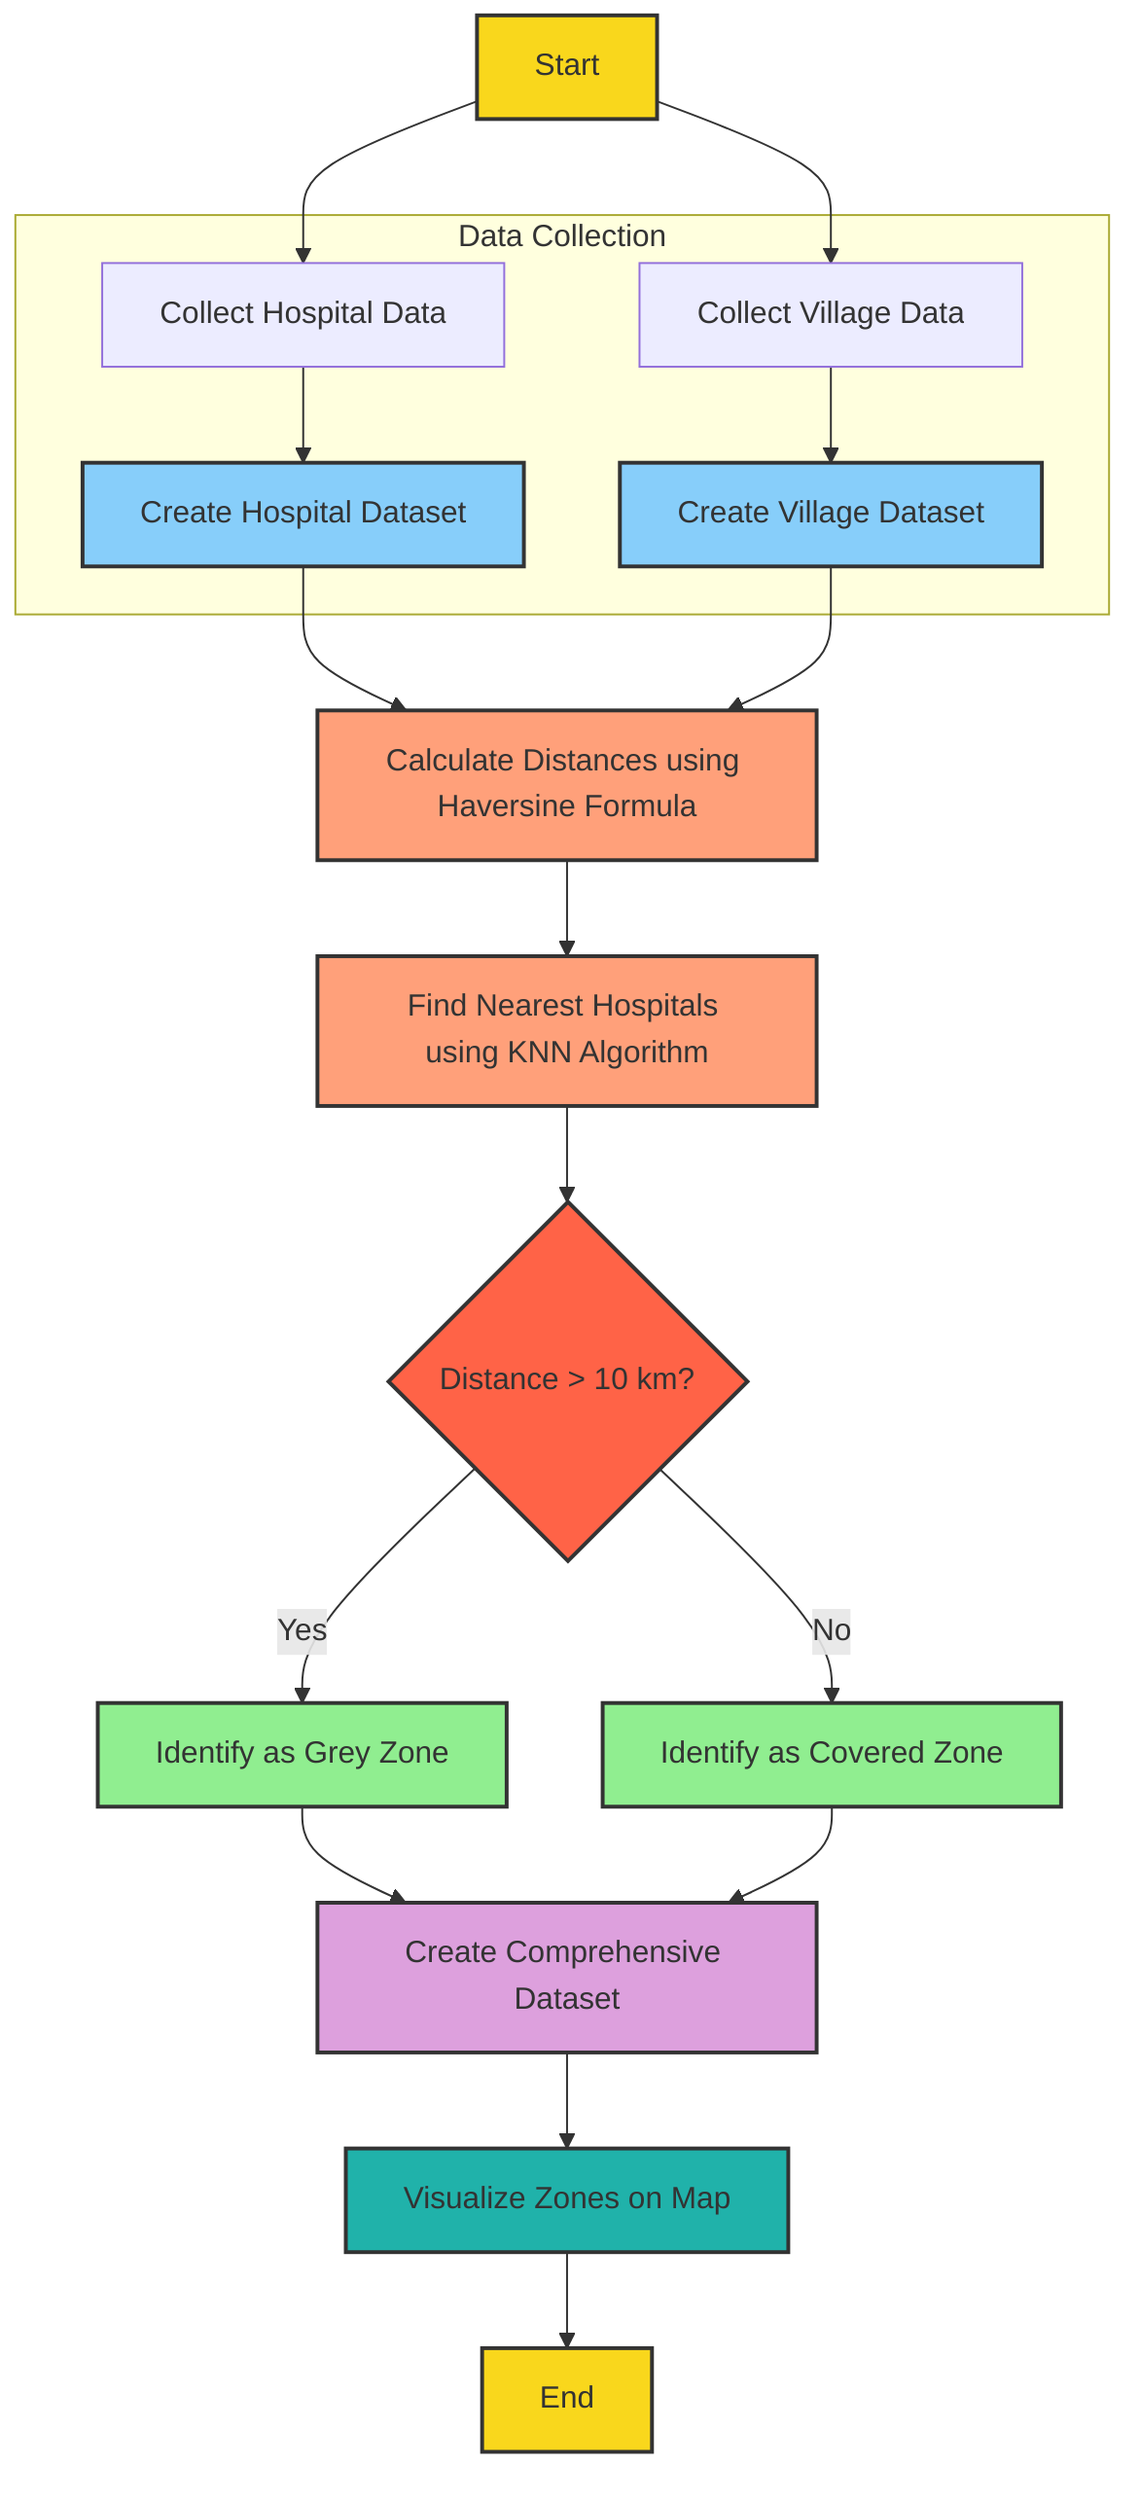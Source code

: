 graph TD
    A[Start] --> B[Collect Hospital Data]
    A --> C[Collect Village Data]
    
    subgraph Data Collection
        B --> D[Create Hospital Dataset]
        C --> E[Create Village Dataset]
    end
    
    D & E --> F[Calculate Distances using Haversine Formula]
    F --> G[Find Nearest Hospitals using KNN Algorithm]
    G --> H{Distance > 10 km?}
    
    H -->|Yes| I[Identify as Grey Zone]
    H -->|No| J[Identify as Covered Zone]
    
    I & J --> K[Create Comprehensive Dataset]
    K --> L[Visualize Zones on Map]
    L --> M[End]
    
    style A fill:#f9d71c,stroke:#333,stroke-width:2px
    style M fill:#f9d71c,stroke:#333,stroke-width:2px
    style D fill:#87CEFA,stroke:#333,stroke-width:2px
    style E fill:#87CEFA,stroke:#333,stroke-width:2px
    style F fill:#FFA07A,stroke:#333,stroke-width:2px
    style G fill:#FFA07A,stroke:#333,stroke-width:2px
    style H fill:#FF6347,stroke:#333,stroke-width:2px
    style I fill:#90EE90,stroke:#333,stroke-width:2px
    style J fill:#90EE90,stroke:#333,stroke-width:2px
    style K fill:#DDA0DD,stroke:#333,stroke-width:2px
    style L fill:#20B2AA,stroke:#333,stroke-width:2px